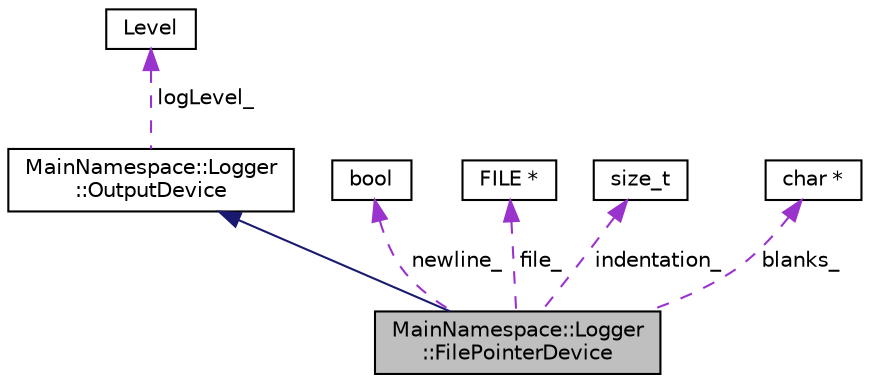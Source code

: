 digraph "MainNamespace::Logger::FilePointerDevice"
{
 // INTERACTIVE_SVG=YES
 // LATEX_PDF_SIZE
  edge [fontname="Helvetica",fontsize="10",labelfontname="Helvetica",labelfontsize="10"];
  node [fontname="Helvetica",fontsize="10",shape=record];
  Node1 [label="MainNamespace::Logger\l::FilePointerDevice",height=0.2,width=0.4,color="black", fillcolor="grey75", style="filled", fontcolor="black",tooltip="Logger for a file stored on the filesystem. Log to a given file. Lack of color support is assumed...."];
  Node2 -> Node1 [dir="back",color="midnightblue",fontsize="10",style="solid",fontname="Helvetica"];
  Node2 [label="MainNamespace::Logger\l::OutputDevice",height=0.2,width=0.4,color="black", fillcolor="white", style="filled",URL="$class_main_namespace_1_1_logger_1_1_output_device.html",tooltip=" "];
  Node3 -> Node2 [dir="back",color="darkorchid3",fontsize="10",style="dashed",label=" logLevel_" ,fontname="Helvetica"];
  Node3 [label="Level",height=0.2,width=0.4,color="black", fillcolor="white", style="filled",tooltip=" "];
  Node4 -> Node1 [dir="back",color="darkorchid3",fontsize="10",style="dashed",label=" newline_" ,fontname="Helvetica"];
  Node4 [label="bool",height=0.2,width=0.4,color="black", fillcolor="white", style="filled",tooltip=" "];
  Node5 -> Node1 [dir="back",color="darkorchid3",fontsize="10",style="dashed",label=" file_" ,fontname="Helvetica"];
  Node5 [label="FILE *",height=0.2,width=0.4,color="black", fillcolor="white", style="filled",tooltip=" "];
  Node6 -> Node1 [dir="back",color="darkorchid3",fontsize="10",style="dashed",label=" indentation_" ,fontname="Helvetica"];
  Node6 [label="size_t",height=0.2,width=0.4,color="black", fillcolor="white", style="filled",tooltip=" "];
  Node7 -> Node1 [dir="back",color="darkorchid3",fontsize="10",style="dashed",label=" blanks_" ,fontname="Helvetica"];
  Node7 [label="char *",height=0.2,width=0.4,color="black", fillcolor="white", style="filled",tooltip=" "];
}
